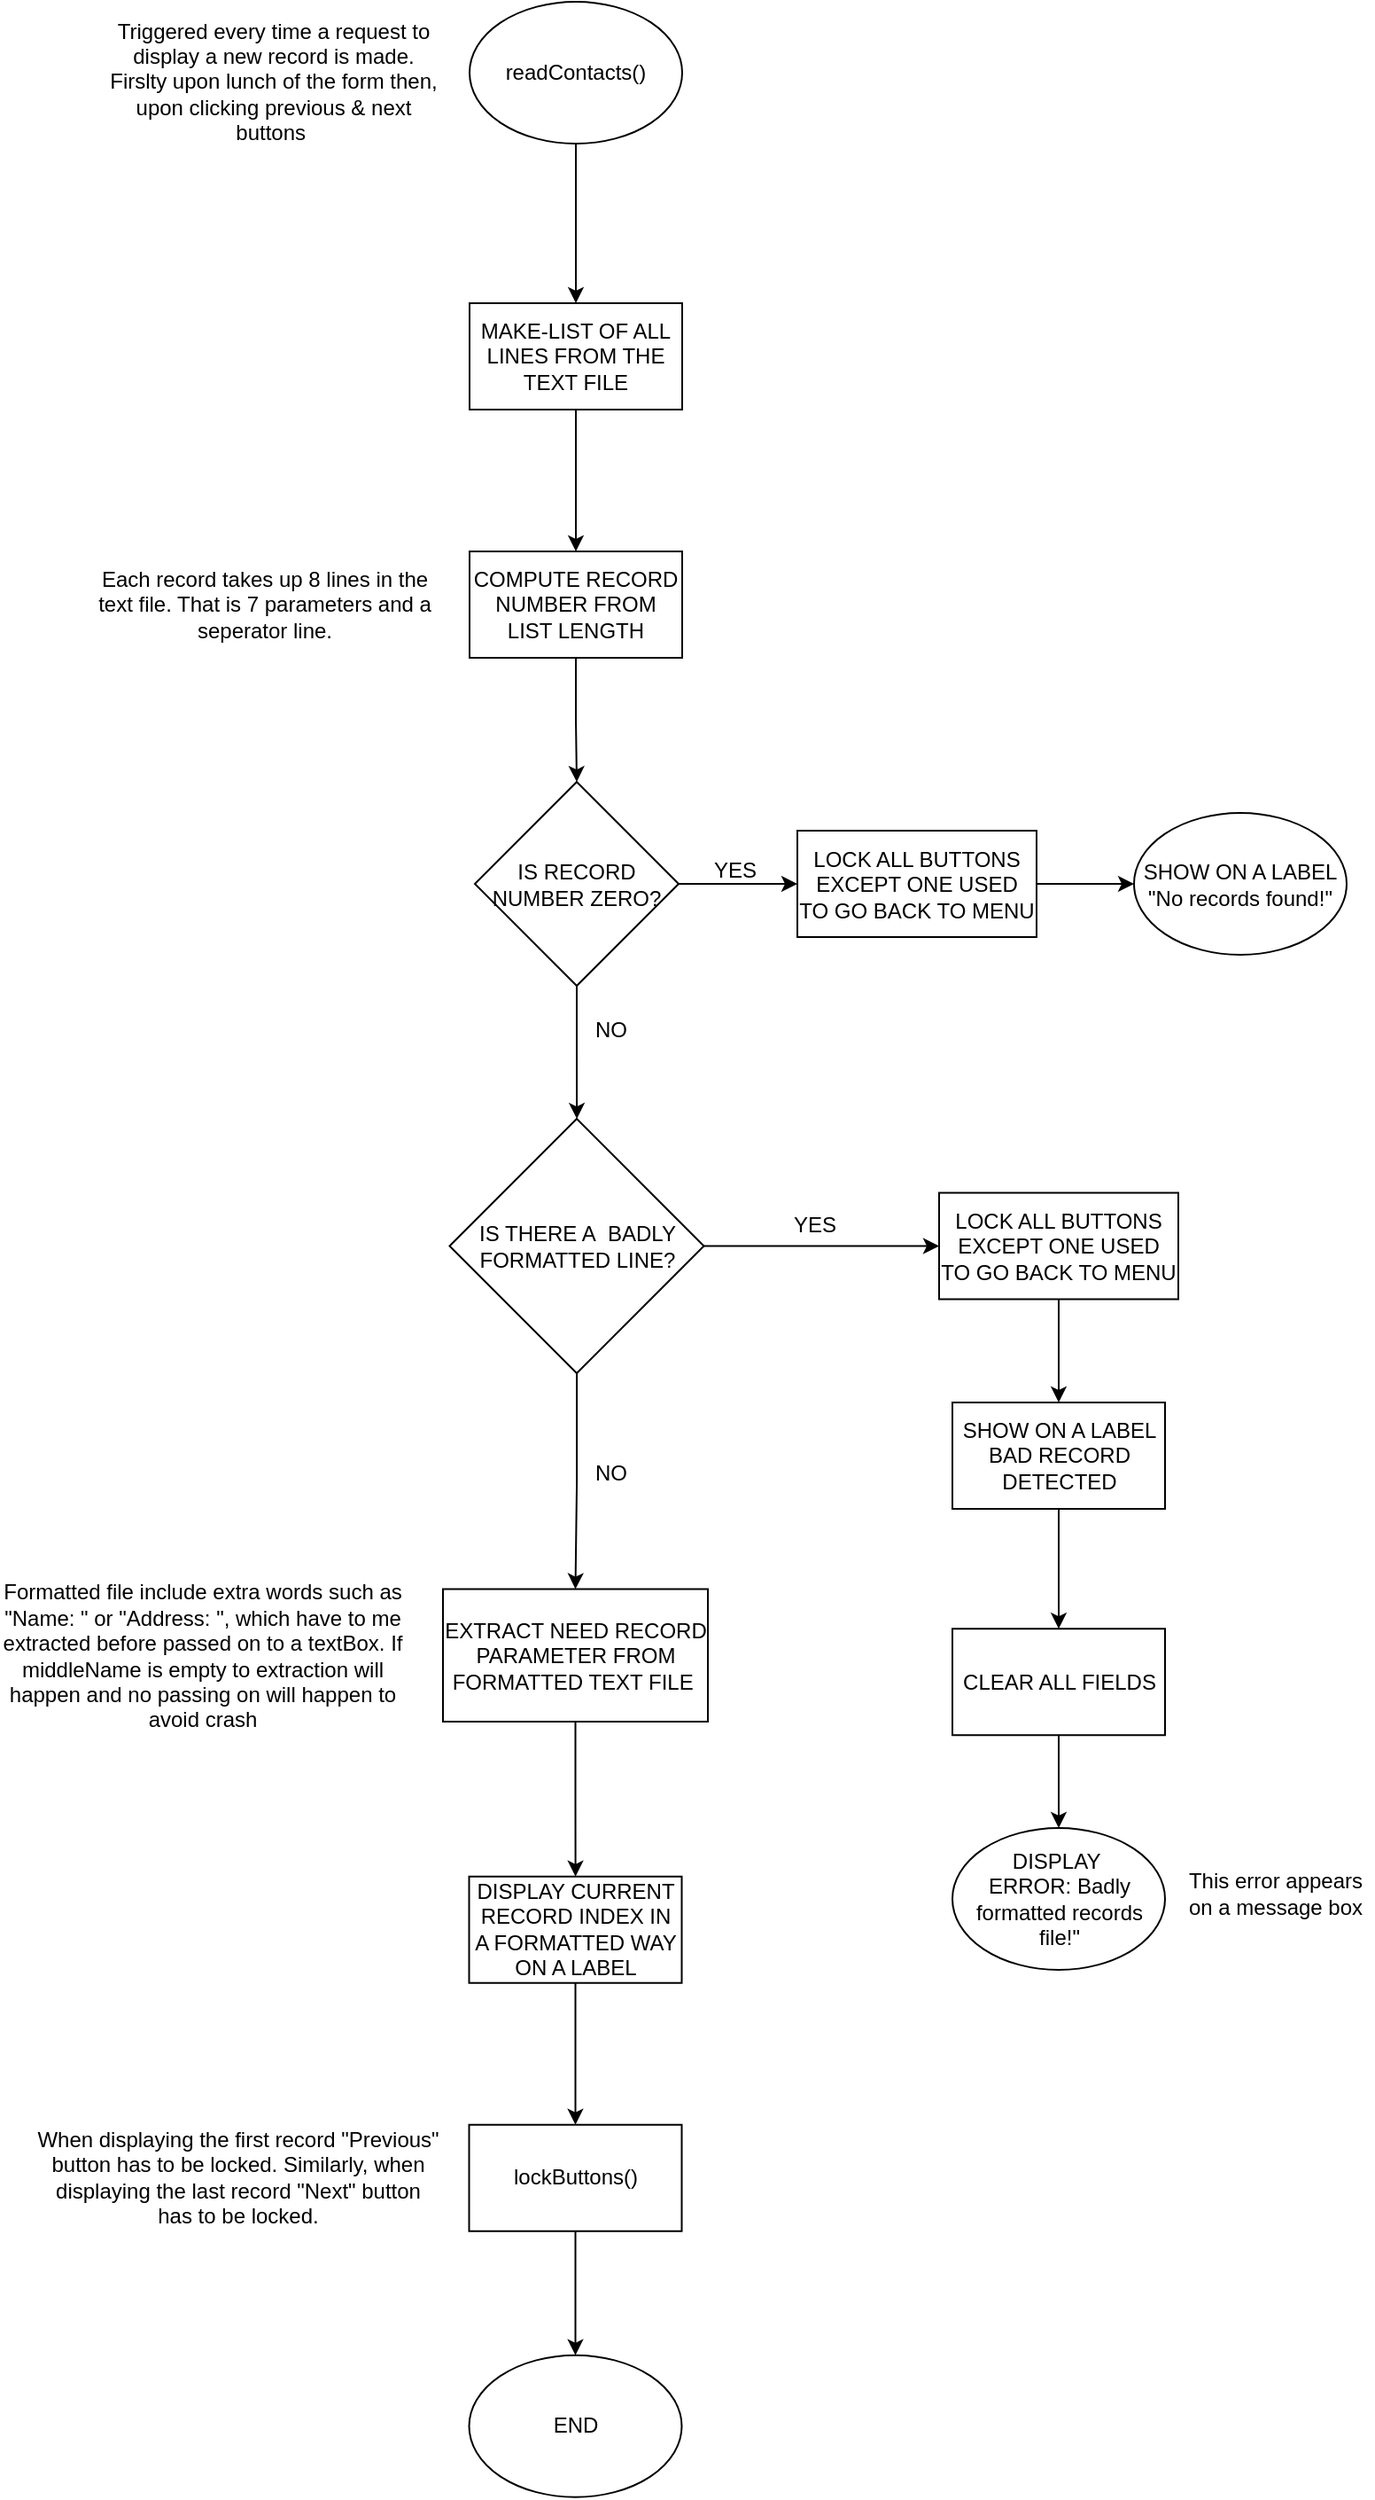 <mxfile version="14.5.1" type="device"><diagram id="otUTzECcqgapwdiOcEe7" name="Page-1"><mxGraphModel dx="1086" dy="821" grid="1" gridSize="10" guides="1" tooltips="1" connect="1" arrows="1" fold="1" page="1" pageScale="1" pageWidth="850" pageHeight="1100" math="0" shadow="0"><root><mxCell id="0"/><mxCell id="1" parent="0"/><mxCell id="FeclnCPgYSYEQMeS2d2x-5" value="" style="edgeStyle=orthogonalEdgeStyle;rounded=0;orthogonalLoop=1;jettySize=auto;html=1;" edge="1" parent="1" source="FeclnCPgYSYEQMeS2d2x-1" target="FeclnCPgYSYEQMeS2d2x-4"><mxGeometry relative="1" as="geometry"/></mxCell><mxCell id="FeclnCPgYSYEQMeS2d2x-1" value="readContacts()" style="ellipse;whiteSpace=wrap;html=1;" vertex="1" parent="1"><mxGeometry x="365" y="20" width="120" height="80" as="geometry"/></mxCell><mxCell id="FeclnCPgYSYEQMeS2d2x-2" value="Triggered every time a request to display a new record is made. Firslty upon lunch of the form then, upon clicking previous &amp;amp; next buttons&amp;nbsp;" style="text;html=1;strokeColor=none;fillColor=none;align=center;verticalAlign=middle;whiteSpace=wrap;rounded=0;" vertex="1" parent="1"><mxGeometry x="160" y="50" width="189" height="30" as="geometry"/></mxCell><mxCell id="FeclnCPgYSYEQMeS2d2x-7" value="" style="edgeStyle=orthogonalEdgeStyle;rounded=0;orthogonalLoop=1;jettySize=auto;html=1;" edge="1" parent="1" source="FeclnCPgYSYEQMeS2d2x-4" target="FeclnCPgYSYEQMeS2d2x-6"><mxGeometry relative="1" as="geometry"/></mxCell><mxCell id="FeclnCPgYSYEQMeS2d2x-4" value="MAKE-LIST OF ALL LINES FROM THE TEXT FILE" style="whiteSpace=wrap;html=1;" vertex="1" parent="1"><mxGeometry x="365" y="190" width="120" height="60" as="geometry"/></mxCell><mxCell id="FeclnCPgYSYEQMeS2d2x-9" value="" style="edgeStyle=orthogonalEdgeStyle;rounded=0;orthogonalLoop=1;jettySize=auto;html=1;" edge="1" parent="1" source="FeclnCPgYSYEQMeS2d2x-6" target="FeclnCPgYSYEQMeS2d2x-8"><mxGeometry relative="1" as="geometry"/></mxCell><mxCell id="FeclnCPgYSYEQMeS2d2x-6" value="COMPUTE RECORD NUMBER FROM LIST LENGTH" style="whiteSpace=wrap;html=1;" vertex="1" parent="1"><mxGeometry x="365" y="330" width="120" height="60" as="geometry"/></mxCell><mxCell id="FeclnCPgYSYEQMeS2d2x-13" value="" style="edgeStyle=orthogonalEdgeStyle;rounded=0;orthogonalLoop=1;jettySize=auto;html=1;" edge="1" parent="1" source="FeclnCPgYSYEQMeS2d2x-8" target="FeclnCPgYSYEQMeS2d2x-12"><mxGeometry relative="1" as="geometry"/></mxCell><mxCell id="FeclnCPgYSYEQMeS2d2x-17" value="" style="edgeStyle=orthogonalEdgeStyle;rounded=0;orthogonalLoop=1;jettySize=auto;html=1;" edge="1" parent="1" source="FeclnCPgYSYEQMeS2d2x-8" target="FeclnCPgYSYEQMeS2d2x-16"><mxGeometry relative="1" as="geometry"/></mxCell><mxCell id="FeclnCPgYSYEQMeS2d2x-8" value="IS RECORD NUMBER ZERO?" style="rhombus;whiteSpace=wrap;html=1;" vertex="1" parent="1"><mxGeometry x="368" y="460" width="115" height="115" as="geometry"/></mxCell><mxCell id="FeclnCPgYSYEQMeS2d2x-10" value="SHOW ON A LABEL&lt;br&gt;&quot;No records found!&quot;" style="ellipse;whiteSpace=wrap;html=1;" vertex="1" parent="1"><mxGeometry x="740" y="477.5" width="120" height="80" as="geometry"/></mxCell><mxCell id="FeclnCPgYSYEQMeS2d2x-14" style="edgeStyle=orthogonalEdgeStyle;rounded=0;orthogonalLoop=1;jettySize=auto;html=1;exitX=1;exitY=0.5;exitDx=0;exitDy=0;entryX=0;entryY=0.5;entryDx=0;entryDy=0;" edge="1" parent="1" source="FeclnCPgYSYEQMeS2d2x-12" target="FeclnCPgYSYEQMeS2d2x-10"><mxGeometry relative="1" as="geometry"/></mxCell><mxCell id="FeclnCPgYSYEQMeS2d2x-12" value="LOCK ALL BUTTONS EXCEPT ONE USED TO GO BACK TO MENU" style="whiteSpace=wrap;html=1;" vertex="1" parent="1"><mxGeometry x="550" y="487.5" width="135" height="60" as="geometry"/></mxCell><mxCell id="FeclnCPgYSYEQMeS2d2x-15" value="YES" style="text;html=1;strokeColor=none;fillColor=none;align=center;verticalAlign=middle;whiteSpace=wrap;rounded=0;" vertex="1" parent="1"><mxGeometry x="495" y="500" width="40" height="20" as="geometry"/></mxCell><mxCell id="FeclnCPgYSYEQMeS2d2x-21" style="edgeStyle=orthogonalEdgeStyle;rounded=0;orthogonalLoop=1;jettySize=auto;html=1;exitX=1;exitY=0.5;exitDx=0;exitDy=0;entryX=0;entryY=0.5;entryDx=0;entryDy=0;" edge="1" parent="1" source="FeclnCPgYSYEQMeS2d2x-16" target="FeclnCPgYSYEQMeS2d2x-20"><mxGeometry relative="1" as="geometry"/></mxCell><mxCell id="FeclnCPgYSYEQMeS2d2x-32" value="" style="edgeStyle=orthogonalEdgeStyle;rounded=0;orthogonalLoop=1;jettySize=auto;html=1;" edge="1" parent="1" source="FeclnCPgYSYEQMeS2d2x-16" target="FeclnCPgYSYEQMeS2d2x-31"><mxGeometry relative="1" as="geometry"/></mxCell><mxCell id="FeclnCPgYSYEQMeS2d2x-16" value="IS THERE A&amp;nbsp; BADLY FORMATTED LINE?" style="rhombus;whiteSpace=wrap;html=1;" vertex="1" parent="1"><mxGeometry x="353.75" y="650" width="143.5" height="143.5" as="geometry"/></mxCell><mxCell id="FeclnCPgYSYEQMeS2d2x-18" value="NO" style="text;html=1;strokeColor=none;fillColor=none;align=center;verticalAlign=middle;whiteSpace=wrap;rounded=0;" vertex="1" parent="1"><mxGeometry x="425" y="590" width="40" height="20" as="geometry"/></mxCell><mxCell id="FeclnCPgYSYEQMeS2d2x-50" style="edgeStyle=orthogonalEdgeStyle;rounded=0;orthogonalLoop=1;jettySize=auto;html=1;exitX=0.5;exitY=1;exitDx=0;exitDy=0;entryX=0.5;entryY=0;entryDx=0;entryDy=0;" edge="1" parent="1" source="FeclnCPgYSYEQMeS2d2x-20" target="FeclnCPgYSYEQMeS2d2x-44"><mxGeometry relative="1" as="geometry"/></mxCell><mxCell id="FeclnCPgYSYEQMeS2d2x-20" value="LOCK ALL BUTTONS EXCEPT ONE USED TO GO BACK TO MENU" style="whiteSpace=wrap;html=1;" vertex="1" parent="1"><mxGeometry x="630" y="691.75" width="135" height="60" as="geometry"/></mxCell><mxCell id="FeclnCPgYSYEQMeS2d2x-29" value="Each record takes up 8 lines in the text file. That is 7 parameters and a seperator line." style="text;html=1;strokeColor=none;fillColor=none;align=center;verticalAlign=middle;whiteSpace=wrap;rounded=0;" vertex="1" parent="1"><mxGeometry x="150" y="345" width="199" height="30" as="geometry"/></mxCell><mxCell id="FeclnCPgYSYEQMeS2d2x-30" value="YES" style="text;html=1;strokeColor=none;fillColor=none;align=center;verticalAlign=middle;whiteSpace=wrap;rounded=0;" vertex="1" parent="1"><mxGeometry x="540" y="700" width="40" height="20" as="geometry"/></mxCell><mxCell id="FeclnCPgYSYEQMeS2d2x-38" value="" style="edgeStyle=orthogonalEdgeStyle;rounded=0;orthogonalLoop=1;jettySize=auto;html=1;" edge="1" parent="1" source="FeclnCPgYSYEQMeS2d2x-31" target="FeclnCPgYSYEQMeS2d2x-37"><mxGeometry relative="1" as="geometry"/></mxCell><mxCell id="FeclnCPgYSYEQMeS2d2x-31" value="EXTRACT NEED RECORD PARAMETER FROM FORMATTED TEXT FILE&amp;nbsp;" style="whiteSpace=wrap;html=1;" vertex="1" parent="1"><mxGeometry x="350" y="915.25" width="149.5" height="74.75" as="geometry"/></mxCell><mxCell id="FeclnCPgYSYEQMeS2d2x-34" value="Formatted file include extra words such as &quot;Name: &quot; or &quot;Address: &quot;, which have to me extracted before passed on to a textBox. If middleName is empty to extraction will happen and no passing on will happen to avoid crash" style="text;html=1;strokeColor=none;fillColor=none;align=center;verticalAlign=middle;whiteSpace=wrap;rounded=0;" vertex="1" parent="1"><mxGeometry x="100" y="937.62" width="229" height="30" as="geometry"/></mxCell><mxCell id="FeclnCPgYSYEQMeS2d2x-40" value="" style="edgeStyle=orthogonalEdgeStyle;rounded=0;orthogonalLoop=1;jettySize=auto;html=1;" edge="1" parent="1" source="FeclnCPgYSYEQMeS2d2x-37" target="FeclnCPgYSYEQMeS2d2x-39"><mxGeometry relative="1" as="geometry"/></mxCell><mxCell id="FeclnCPgYSYEQMeS2d2x-37" value="DISPLAY CURRENT RECORD INDEX IN A FORMATTED WAY ON A LABEL" style="whiteSpace=wrap;html=1;" vertex="1" parent="1"><mxGeometry x="364.75" y="1077.375" width="120" height="60" as="geometry"/></mxCell><mxCell id="FeclnCPgYSYEQMeS2d2x-42" value="" style="edgeStyle=orthogonalEdgeStyle;rounded=0;orthogonalLoop=1;jettySize=auto;html=1;" edge="1" parent="1" source="FeclnCPgYSYEQMeS2d2x-39" target="FeclnCPgYSYEQMeS2d2x-41"><mxGeometry relative="1" as="geometry"/></mxCell><mxCell id="FeclnCPgYSYEQMeS2d2x-39" value="lockButtons()" style="whiteSpace=wrap;html=1;" vertex="1" parent="1"><mxGeometry x="364.75" y="1217.375" width="120" height="60" as="geometry"/></mxCell><mxCell id="FeclnCPgYSYEQMeS2d2x-41" value="END" style="ellipse;whiteSpace=wrap;html=1;" vertex="1" parent="1"><mxGeometry x="364.75" y="1347.375" width="120" height="80" as="geometry"/></mxCell><mxCell id="FeclnCPgYSYEQMeS2d2x-43" value="When displaying the first record &quot;Previous&quot; button has to be locked. Similarly, when displaying the last record &quot;Next&quot; button has to be locked." style="text;html=1;strokeColor=none;fillColor=none;align=center;verticalAlign=middle;whiteSpace=wrap;rounded=0;" vertex="1" parent="1"><mxGeometry x="120" y="1232.37" width="229" height="30" as="geometry"/></mxCell><mxCell id="FeclnCPgYSYEQMeS2d2x-51" style="edgeStyle=orthogonalEdgeStyle;rounded=0;orthogonalLoop=1;jettySize=auto;html=1;exitX=0.5;exitY=1;exitDx=0;exitDy=0;entryX=0.5;entryY=0;entryDx=0;entryDy=0;" edge="1" parent="1" source="FeclnCPgYSYEQMeS2d2x-44" target="FeclnCPgYSYEQMeS2d2x-46"><mxGeometry relative="1" as="geometry"/></mxCell><mxCell id="FeclnCPgYSYEQMeS2d2x-44" value="SHOW ON A LABEL&lt;br&gt;BAD RECORD DETECTED" style="whiteSpace=wrap;html=1;" vertex="1" parent="1"><mxGeometry x="637.5" y="810" width="120" height="60" as="geometry"/></mxCell><mxCell id="FeclnCPgYSYEQMeS2d2x-52" style="edgeStyle=orthogonalEdgeStyle;rounded=0;orthogonalLoop=1;jettySize=auto;html=1;exitX=0.5;exitY=1;exitDx=0;exitDy=0;entryX=0.5;entryY=0;entryDx=0;entryDy=0;" edge="1" parent="1" source="FeclnCPgYSYEQMeS2d2x-46" target="FeclnCPgYSYEQMeS2d2x-47"><mxGeometry relative="1" as="geometry"/></mxCell><mxCell id="FeclnCPgYSYEQMeS2d2x-46" value="CLEAR ALL FIELDS" style="whiteSpace=wrap;html=1;" vertex="1" parent="1"><mxGeometry x="637.5" y="937.62" width="120" height="60" as="geometry"/></mxCell><mxCell id="FeclnCPgYSYEQMeS2d2x-47" value="&lt;span&gt;DISPLAY&amp;nbsp;&lt;/span&gt;&lt;br&gt;&lt;span&gt;ERROR:&amp;nbsp;&lt;/span&gt;Badly formatted records file!&quot;" style="ellipse;whiteSpace=wrap;html=1;" vertex="1" parent="1"><mxGeometry x="637.5" y="1050" width="120" height="80" as="geometry"/></mxCell><mxCell id="FeclnCPgYSYEQMeS2d2x-48" value="This error appears on a message box" style="text;html=1;strokeColor=none;fillColor=none;align=center;verticalAlign=middle;whiteSpace=wrap;rounded=0;" vertex="1" parent="1"><mxGeometry x="765" y="1077.37" width="110" height="20" as="geometry"/></mxCell><mxCell id="FeclnCPgYSYEQMeS2d2x-53" value="NO" style="text;html=1;strokeColor=none;fillColor=none;align=center;verticalAlign=middle;whiteSpace=wrap;rounded=0;" vertex="1" parent="1"><mxGeometry x="425" y="840" width="40" height="20" as="geometry"/></mxCell></root></mxGraphModel></diagram></mxfile>
